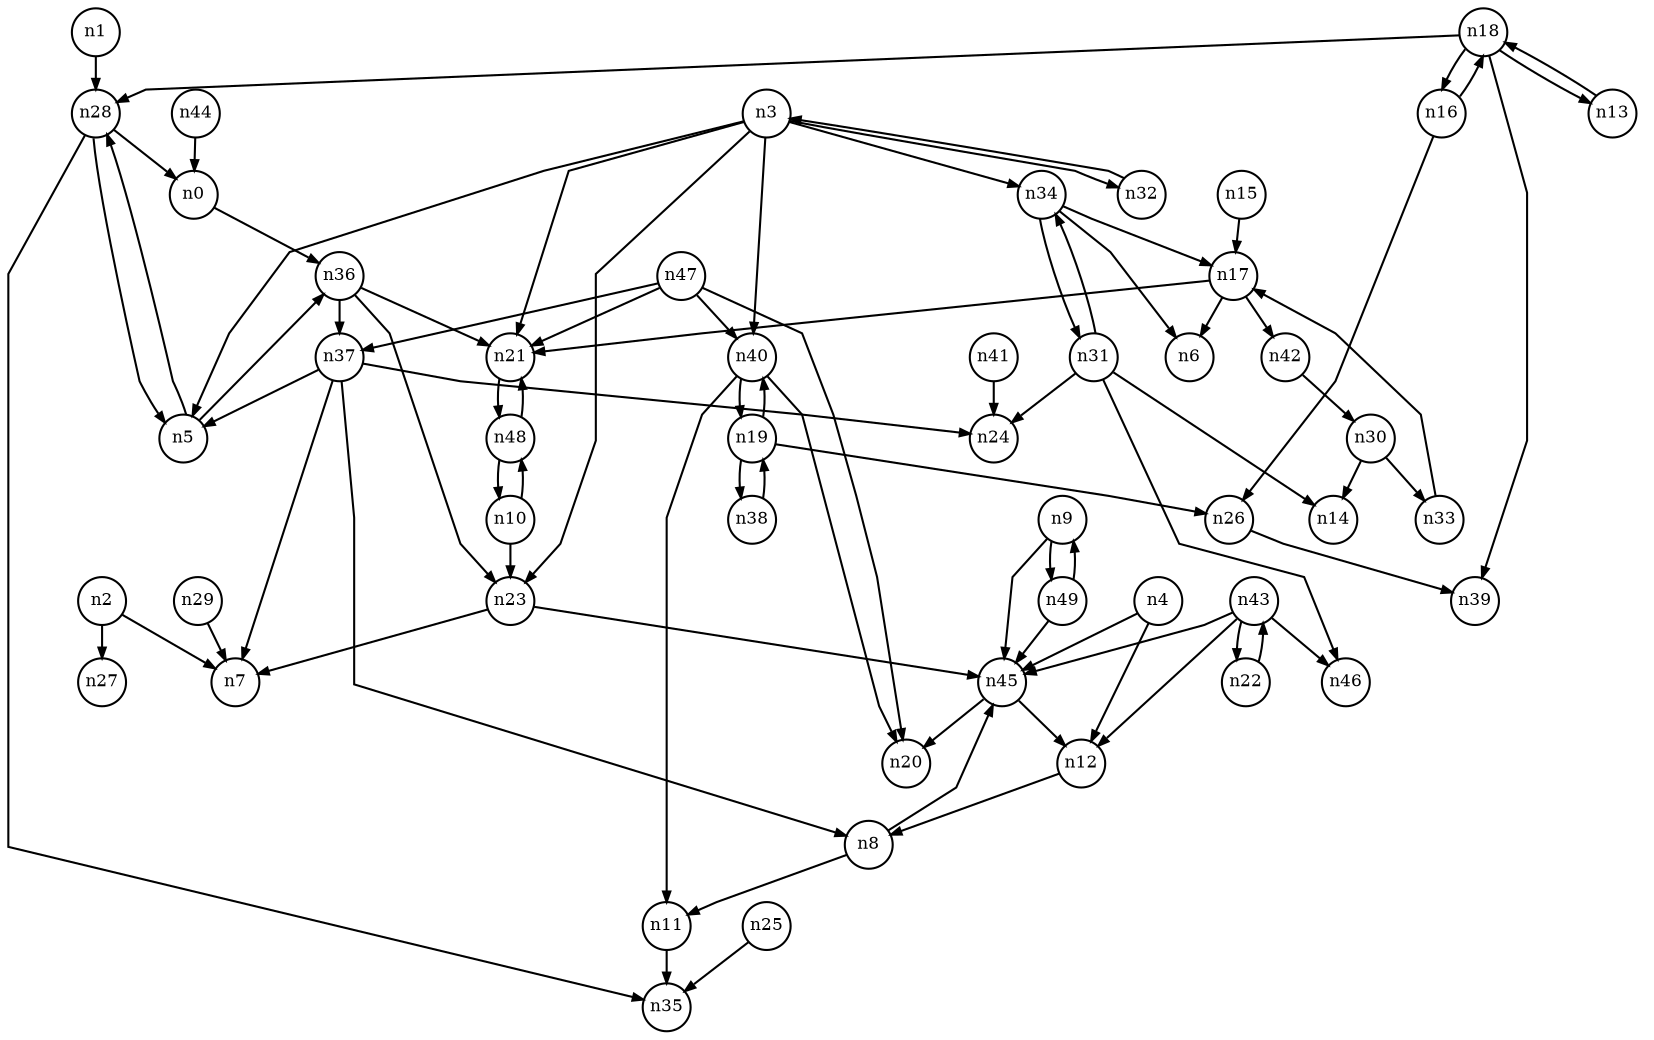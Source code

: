 digraph G{
splines=polyline;
ranksep=0.22;
nodesep=0.22;
nodesize=0.16;
fontsize=8
edge [arrowsize=0.5]
node [fontsize=8 shape=circle width=0.32 fixedsize=shape];

n28 -> n0
n28 -> n35
n28 -> n5
n1 -> n28
n2 -> n7
n2 -> n27
n5 -> n28
n5 -> n36
n3 -> n5
n3 -> n21
n3 -> n23
n3 -> n32
n3 -> n34
n3 -> n40
n21 -> n48
n23 -> n7
n23 -> n45
n32 -> n3
n34 -> n6
n34 -> n17
n34 -> n31
n40 -> n11
n40 -> n20
n40 -> n19
n12 -> n8
n4 -> n12
n4 -> n45
n45 -> n20
n45 -> n12
n11 -> n35
n8 -> n11
n8 -> n45
n9 -> n45
n9 -> n49
n10 -> n23
n10 -> n48
n48 -> n21
n48 -> n10
n17 -> n6
n17 -> n21
n17 -> n42
n15 -> n17
n26 -> n39
n16 -> n26
n16 -> n18
n42 -> n30
n13 -> n18
n18 -> n13
n18 -> n16
n18 -> n28
n18 -> n39
n19 -> n26
n19 -> n38
n19 -> n40
n38 -> n19
n25 -> n35
n0 -> n36
n29 -> n7
n30 -> n14
n30 -> n33
n33 -> n17
n31 -> n14
n31 -> n24
n31 -> n34
n31 -> n46
n36 -> n21
n36 -> n23
n36 -> n37
n37 -> n5
n37 -> n7
n37 -> n8
n37 -> n24
n41 -> n24
n43 -> n12
n43 -> n22
n43 -> n45
n43 -> n46
n22 -> n43
n44 -> n0
n47 -> n20
n47 -> n21
n47 -> n37
n47 -> n40
n49 -> n9
n49 -> n45
}
